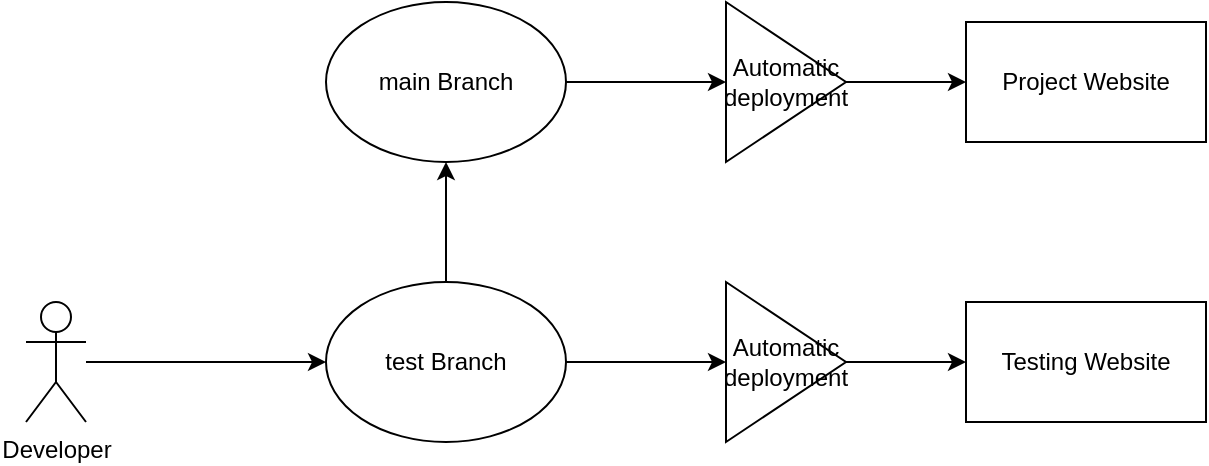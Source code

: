 <mxfile version="17.4.2" type="device"><diagram id="MeGcAFAA9l9bP_VOp1n1" name="Page-1"><mxGraphModel dx="1102" dy="865" grid="1" gridSize="10" guides="1" tooltips="1" connect="1" arrows="1" fold="1" page="1" pageScale="1" pageWidth="850" pageHeight="1100" math="0" shadow="0"><root><mxCell id="0"/><mxCell id="1" parent="0"/><mxCell id="sA2Hl4ofZfb8iCccVDsT-10" style="edgeStyle=orthogonalEdgeStyle;rounded=0;orthogonalLoop=1;jettySize=auto;html=1;" parent="1" source="sA2Hl4ofZfb8iCccVDsT-5" target="E-QRiTbiDCi1cbjVTsxh-7" edge="1"><mxGeometry relative="1" as="geometry"/></mxCell><mxCell id="sA2Hl4ofZfb8iCccVDsT-5" value="main Branch" style="ellipse;whiteSpace=wrap;html=1;" parent="1" vertex="1"><mxGeometry x="200" y="180" width="120" height="80" as="geometry"/></mxCell><mxCell id="sA2Hl4ofZfb8iCccVDsT-14" style="edgeStyle=orthogonalEdgeStyle;rounded=0;orthogonalLoop=1;jettySize=auto;html=1;" parent="1" source="sA2Hl4ofZfb8iCccVDsT-6" target="sA2Hl4ofZfb8iCccVDsT-5" edge="1"><mxGeometry relative="1" as="geometry"/></mxCell><mxCell id="E-QRiTbiDCi1cbjVTsxh-10" style="edgeStyle=orthogonalEdgeStyle;rounded=0;orthogonalLoop=1;jettySize=auto;html=1;" edge="1" parent="1" source="sA2Hl4ofZfb8iCccVDsT-6" target="E-QRiTbiDCi1cbjVTsxh-9"><mxGeometry relative="1" as="geometry"/></mxCell><mxCell id="sA2Hl4ofZfb8iCccVDsT-6" value="test Branch" style="ellipse;whiteSpace=wrap;html=1;" parent="1" vertex="1"><mxGeometry x="200" y="320" width="120" height="80" as="geometry"/></mxCell><mxCell id="sA2Hl4ofZfb8iCccVDsT-7" value="Project Website" style="rounded=0;whiteSpace=wrap;html=1;" parent="1" vertex="1"><mxGeometry x="520" y="190" width="120" height="60" as="geometry"/></mxCell><mxCell id="sA2Hl4ofZfb8iCccVDsT-8" value="Testing Website" style="rounded=0;whiteSpace=wrap;html=1;" parent="1" vertex="1"><mxGeometry x="520" y="330" width="120" height="60" as="geometry"/></mxCell><mxCell id="sA2Hl4ofZfb8iCccVDsT-13" style="edgeStyle=orthogonalEdgeStyle;rounded=0;orthogonalLoop=1;jettySize=auto;html=1;entryX=0;entryY=0.5;entryDx=0;entryDy=0;" parent="1" source="sA2Hl4ofZfb8iCccVDsT-12" target="sA2Hl4ofZfb8iCccVDsT-6" edge="1"><mxGeometry relative="1" as="geometry"/></mxCell><mxCell id="sA2Hl4ofZfb8iCccVDsT-12" value="Developer" style="shape=umlActor;verticalLabelPosition=bottom;verticalAlign=top;html=1;outlineConnect=0;" parent="1" vertex="1"><mxGeometry x="50" y="330" width="30" height="60" as="geometry"/></mxCell><mxCell id="E-QRiTbiDCi1cbjVTsxh-8" style="edgeStyle=orthogonalEdgeStyle;rounded=0;orthogonalLoop=1;jettySize=auto;html=1;" edge="1" parent="1" source="E-QRiTbiDCi1cbjVTsxh-7" target="sA2Hl4ofZfb8iCccVDsT-7"><mxGeometry relative="1" as="geometry"/></mxCell><mxCell id="E-QRiTbiDCi1cbjVTsxh-7" value="Automatic deployment" style="triangle;whiteSpace=wrap;html=1;" vertex="1" parent="1"><mxGeometry x="400" y="180" width="60" height="80" as="geometry"/></mxCell><mxCell id="E-QRiTbiDCi1cbjVTsxh-11" style="edgeStyle=orthogonalEdgeStyle;rounded=0;orthogonalLoop=1;jettySize=auto;html=1;" edge="1" parent="1" source="E-QRiTbiDCi1cbjVTsxh-9" target="sA2Hl4ofZfb8iCccVDsT-8"><mxGeometry relative="1" as="geometry"/></mxCell><mxCell id="E-QRiTbiDCi1cbjVTsxh-9" value="Automatic deployment" style="triangle;whiteSpace=wrap;html=1;" vertex="1" parent="1"><mxGeometry x="400" y="320" width="60" height="80" as="geometry"/></mxCell></root></mxGraphModel></diagram></mxfile>